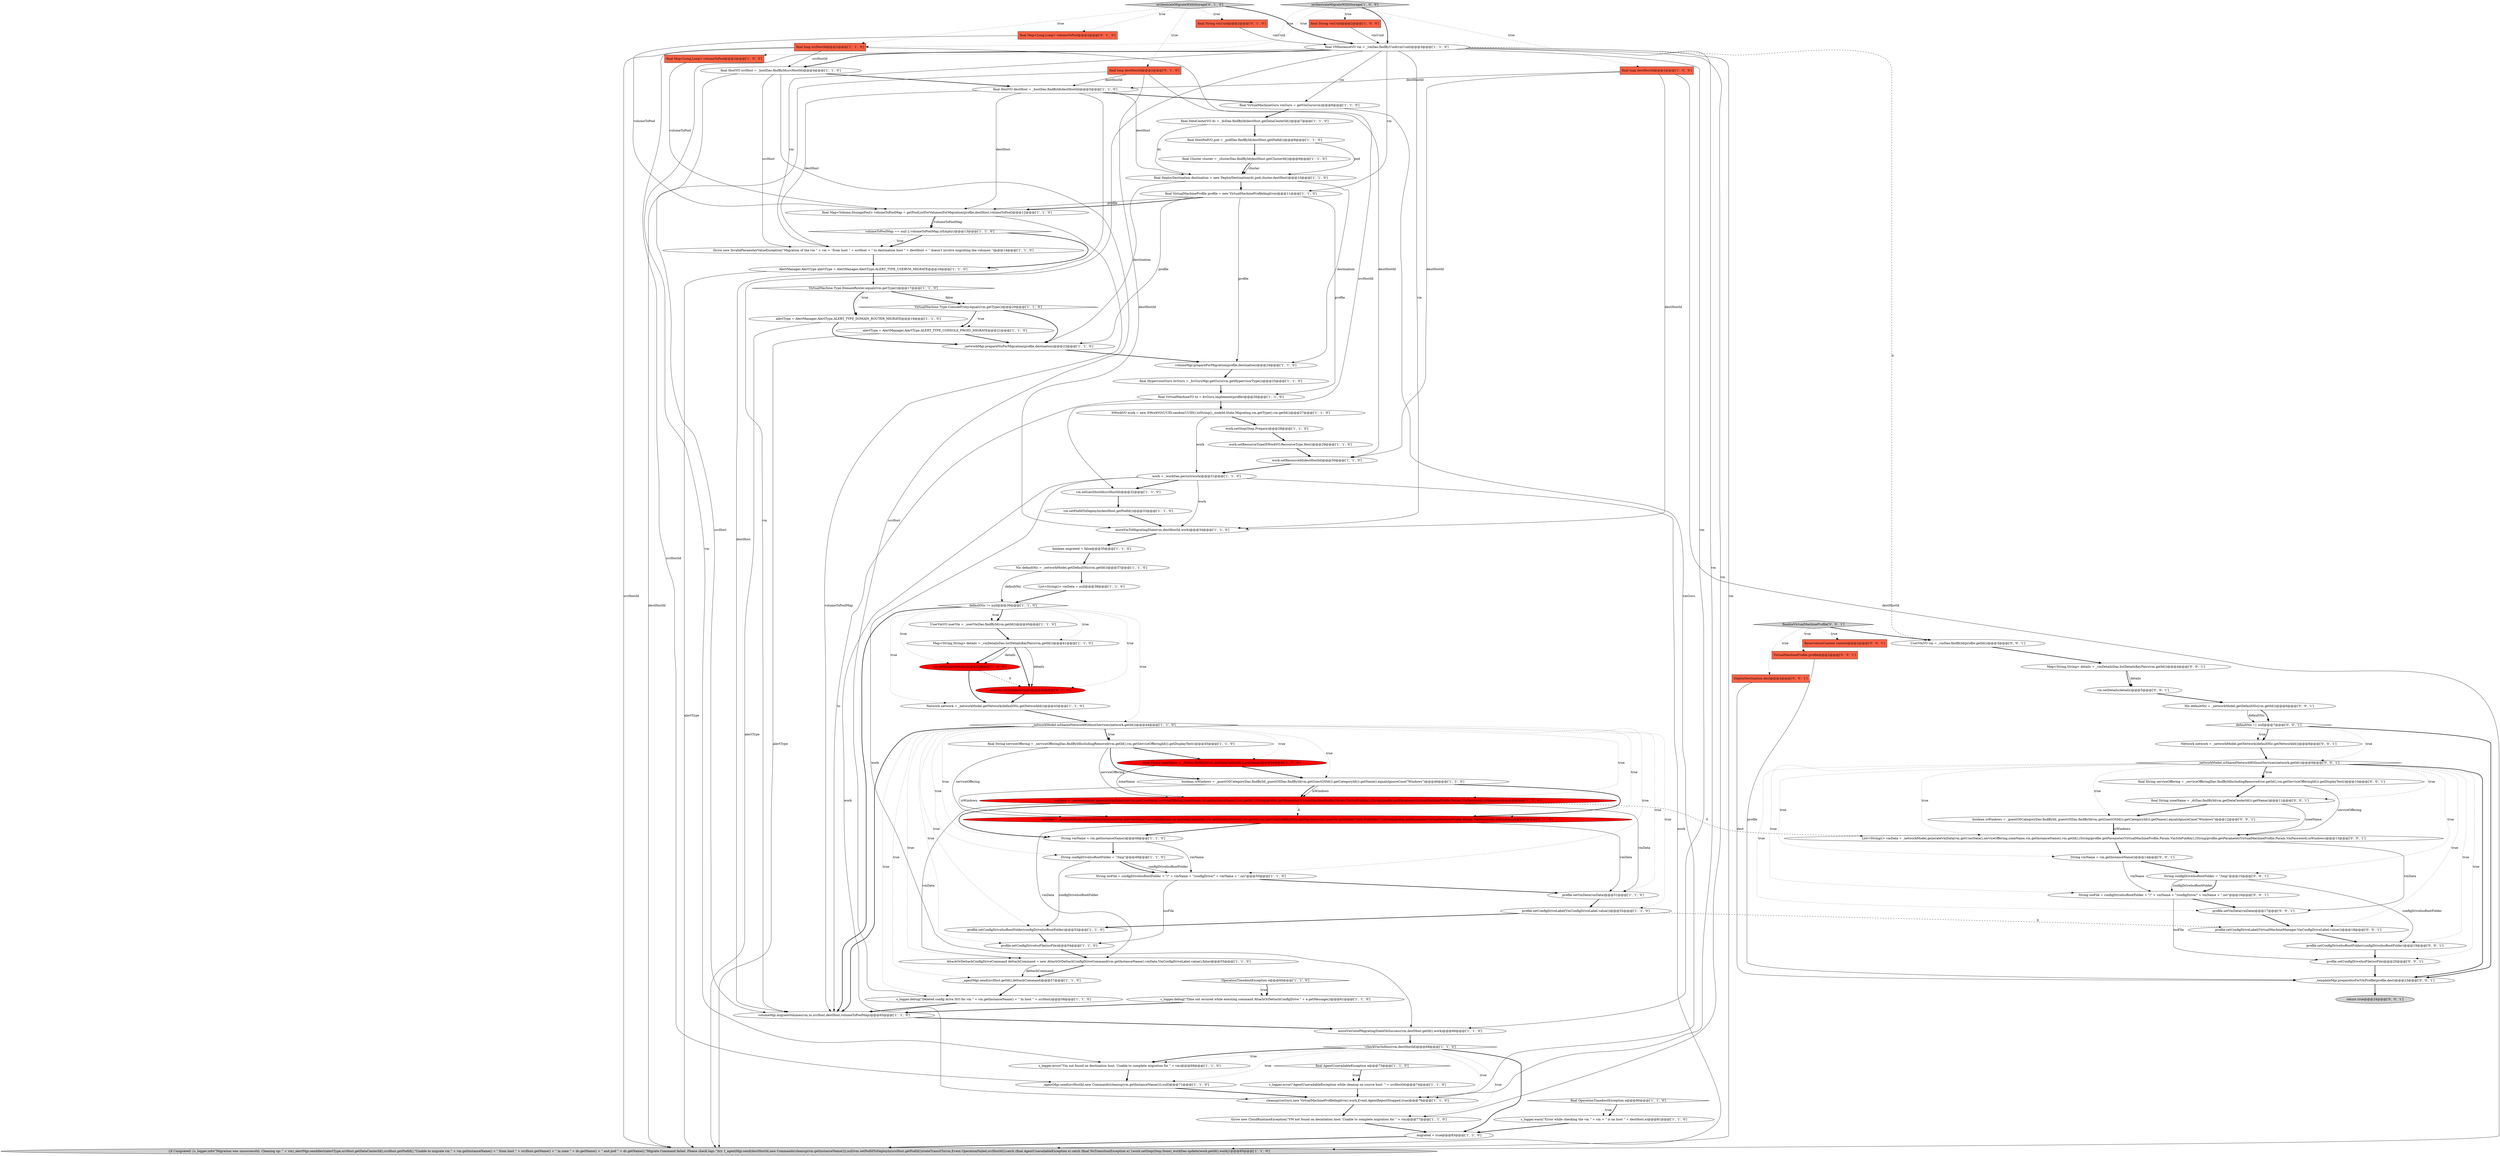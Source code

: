 digraph {
21 [style = filled, label = "s_logger.warn(\"Error while checking the vm \" + vm + \" is on host \" + destHost,e)@@@81@@@['1', '1', '0']", fillcolor = white, shape = ellipse image = "AAA0AAABBB1BBB"];
4 [style = filled, label = "final DeployDestination destination = new DeployDestination(dc,pod,cluster,destHost)@@@10@@@['1', '1', '0']", fillcolor = white, shape = ellipse image = "AAA0AAABBB1BBB"];
50 [style = filled, label = "UserVmVO userVm = _userVmDao.findById(vm.getId())@@@40@@@['1', '1', '0']", fillcolor = white, shape = ellipse image = "AAA0AAABBB1BBB"];
18 [style = filled, label = "profile.setConfigDriveIsoFile(isoFile)@@@54@@@['1', '1', '0']", fillcolor = white, shape = ellipse image = "AAA0AAABBB1BBB"];
86 [style = filled, label = "VirtualMachineProfile profile@@@2@@@['0', '0', '1']", fillcolor = tomato, shape = box image = "AAA0AAABBB3BBB"];
84 [style = filled, label = "Nic defaultNic = _networkModel.getDefaultNic(vm.getId())@@@6@@@['0', '0', '1']", fillcolor = white, shape = ellipse image = "AAA0AAABBB3BBB"];
88 [style = filled, label = "_networkModel.isSharedNetworkWithoutServices(network.getId())@@@9@@@['0', '0', '1']", fillcolor = white, shape = diamond image = "AAA0AAABBB3BBB"];
74 [style = filled, label = "final long destHostId@@@2@@@['0', '1', '0']", fillcolor = tomato, shape = box image = "AAA0AAABBB2BBB"];
71 [style = filled, label = "work.setResourceType(ItWorkVO.ResourceType.Host)@@@29@@@['1', '1', '0']", fillcolor = white, shape = ellipse image = "AAA0AAABBB1BBB"];
81 [style = filled, label = "vm.setDetails(details)@@@5@@@['0', '0', '1']", fillcolor = white, shape = ellipse image = "AAA0AAABBB3BBB"];
8 [style = filled, label = "final HostPodVO pod = _podDao.findById(destHost.getPodId())@@@8@@@['1', '1', '0']", fillcolor = white, shape = ellipse image = "AAA0AAABBB1BBB"];
42 [style = filled, label = "VirtualMachine.Type.ConsoleProxy.equals(vm.getType())@@@20@@@['1', '1', '0']", fillcolor = white, shape = diamond image = "AAA0AAABBB1BBB"];
23 [style = filled, label = "String isoFile = configDriveIsoRootFolder + \"/\" + vmName + \"/configDrive/\" + vmName + \".iso\"@@@50@@@['1', '1', '0']", fillcolor = white, shape = ellipse image = "AAA0AAABBB1BBB"];
63 [style = filled, label = "moveVmOutofMigratingStateOnSuccess(vm,destHost.getId(),work)@@@66@@@['1', '1', '0']", fillcolor = white, shape = ellipse image = "AAA0AAABBB1BBB"];
33 [style = filled, label = "throw new InvalidParameterValueException(\"Migration of the vm \" + vm + \"from host \" + srcHost + \" to destination host \" + destHost + \" doesn't involve migrating the volumes.\")@@@14@@@['1', '1', '0']", fillcolor = white, shape = ellipse image = "AAA0AAABBB1BBB"];
6 [style = filled, label = "s_logger.debug(\"Deleted config drive ISO for vm \" + vm.getInstanceName() + \" In host \" + srcHost)@@@58@@@['1', '1', '0']", fillcolor = white, shape = ellipse image = "AAA0AAABBB1BBB"];
9 [style = filled, label = "defaultNic != null@@@39@@@['1', '1', '0']", fillcolor = white, shape = diamond image = "AAA0AAABBB1BBB"];
43 [style = filled, label = "List<String((> vmData = null@@@38@@@['1', '1', '0']", fillcolor = white, shape = ellipse image = "AAA0AAABBB1BBB"];
40 [style = filled, label = "profile.setConfigDriveLabel(VmConfigDriveLabel.value())@@@52@@@['1', '1', '0']", fillcolor = white, shape = ellipse image = "AAA0AAABBB1BBB"];
51 [style = filled, label = "throw new CloudRuntimeException(\"VM not found on desintation host. Unable to complete migration for \" + vm)@@@77@@@['1', '1', '0']", fillcolor = white, shape = ellipse image = "AAA0AAABBB1BBB"];
90 [style = filled, label = "DeployDestination dest@@@2@@@['0', '0', '1']", fillcolor = tomato, shape = box image = "AAA0AAABBB3BBB"];
10 [style = filled, label = "final String vmUuid@@@2@@@['1', '0', '0']", fillcolor = tomato, shape = box image = "AAA0AAABBB1BBB"];
97 [style = filled, label = "Network network = _networkModel.getNetwork(defaultNic.getNetworkId())@@@8@@@['0', '0', '1']", fillcolor = white, shape = ellipse image = "AAA0AAABBB3BBB"];
58 [style = filled, label = "volumeMgr.prepareForMigration(profile,destination)@@@24@@@['1', '1', '0']", fillcolor = white, shape = ellipse image = "AAA0AAABBB1BBB"];
54 [style = filled, label = "final Cluster cluster = _clusterDao.findById(destHost.getClusterId())@@@9@@@['1', '1', '0']", fillcolor = white, shape = ellipse image = "AAA0AAABBB1BBB"];
35 [style = filled, label = "final AgentUnavailableException e@@@73@@@['1', '1', '0']", fillcolor = white, shape = diamond image = "AAA0AAABBB1BBB"];
75 [style = filled, label = "vmData = _networkModel.generateVmData(userVm.getUserData(),serviceOffering,vm.getDataCenterId(),vm.getInstanceName(),vm.getId(),vm.getUuid(),defaultNic.getMacAddress(),userVm.getDetail(\"SSH.PublicKey\"),(String)profile.getParameter(VirtualMachineProfile.Param.VmPassword),isWindows)@@@47@@@['0', '1', '0']", fillcolor = red, shape = ellipse image = "AAA1AAABBB2BBB"];
3 [style = filled, label = "final long destHostId@@@2@@@['1', '0', '0']", fillcolor = tomato, shape = box image = "AAA0AAABBB1BBB"];
2 [style = filled, label = "final String zoneName = _dcDao.findById(vm.getDataCenterId()).getName()@@@46@@@['1', '0', '0']", fillcolor = red, shape = ellipse image = "AAA1AAABBB1BBB"];
76 [style = filled, label = "orchestrateMigrateWithStorage['0', '1', '0']", fillcolor = lightgray, shape = diamond image = "AAA0AAABBB2BBB"];
46 [style = filled, label = "Network network = _networkModel.getNetwork(defaultNic.getNetworkId())@@@43@@@['1', '1', '0']", fillcolor = white, shape = ellipse image = "AAA0AAABBB1BBB"];
19 [style = filled, label = "vmData = _networkModel.generateVmData(userVm.getUserData(),serviceOffering,zoneName,vm.getInstanceName(),vm.getId(),(String)profile.getParameter(VirtualMachineProfile.Param.VmSshPubKey),(String)profile.getParameter(VirtualMachineProfile.Param.VmPassword),isWindows)@@@48@@@['1', '0', '0']", fillcolor = red, shape = ellipse image = "AAA1AAABBB1BBB"];
64 [style = filled, label = "work = _workDao.persist(work)@@@31@@@['1', '1', '0']", fillcolor = white, shape = ellipse image = "AAA0AAABBB1BBB"];
59 [style = filled, label = "alertType = AlertManager.AlertType.ALERT_TYPE_CONSOLE_PROXY_MIGRATE@@@21@@@['1', '1', '0']", fillcolor = white, shape = ellipse image = "AAA0AAABBB1BBB"];
11 [style = filled, label = "final DataCenterVO dc = _dcDao.findById(destHost.getDataCenterId())@@@7@@@['1', '1', '0']", fillcolor = white, shape = ellipse image = "AAA0AAABBB1BBB"];
79 [style = filled, label = "defaultNic != null@@@7@@@['0', '0', '1']", fillcolor = white, shape = diamond image = "AAA0AAABBB3BBB"];
92 [style = filled, label = "String isoFile = configDriveIsoRootFolder + \"/\" + vmName + \"/configDrive/\" + vmName + \".iso\"@@@16@@@['0', '0', '1']", fillcolor = white, shape = ellipse image = "AAA0AAABBB3BBB"];
52 [style = filled, label = "_networkMgr.prepareNicForMigration(profile,destination)@@@23@@@['1', '1', '0']", fillcolor = white, shape = ellipse image = "AAA0AAABBB1BBB"];
55 [style = filled, label = "boolean isWindows = _guestOSCategoryDao.findById(_guestOSDao.findById(vm.getGuestOSId()).getCategoryId()).getName().equalsIgnoreCase(\"Windows\")@@@46@@@['1', '1', '0']", fillcolor = white, shape = ellipse image = "AAA0AAABBB1BBB"];
72 [style = filled, label = "final Map<Long,Long> volumeToPool@@@2@@@['0', '1', '0']", fillcolor = tomato, shape = box image = "AAA0AAABBB2BBB"];
93 [style = filled, label = "profile.setConfigDriveIsoRootFolder(configDriveIsoRootFolder)@@@19@@@['0', '0', '1']", fillcolor = white, shape = ellipse image = "AAA0AAABBB3BBB"];
15 [style = filled, label = "final Map<Volume,StoragePool> volumeToPoolMap = getPoolListForVolumesForMigration(profile,destHost,volumeToPool)@@@12@@@['1', '1', '0']", fillcolor = white, shape = ellipse image = "AAA0AAABBB1BBB"];
25 [style = filled, label = "migrated = true@@@83@@@['1', '1', '0']", fillcolor = white, shape = ellipse image = "AAA0AAABBB1BBB"];
57 [style = filled, label = "orchestrateMigrateWithStorage['1', '0', '0']", fillcolor = lightgray, shape = diamond image = "AAA0AAABBB1BBB"];
7 [style = filled, label = "final Map<Long,Long> volumeToPool@@@2@@@['1', '0', '0']", fillcolor = tomato, shape = box image = "AAA0AAABBB1BBB"];
39 [style = filled, label = "String configDriveIsoRootFolder = \"/tmp\"@@@49@@@['1', '1', '0']", fillcolor = white, shape = ellipse image = "AAA0AAABBB1BBB"];
36 [style = filled, label = "s_logger.error(\"AgentUnavailableException while cleanup on source host: \" + srcHostId)@@@74@@@['1', '1', '0']", fillcolor = white, shape = ellipse image = "AAA0AAABBB1BBB"];
41 [style = filled, label = "volumeToPoolMap == null || volumeToPoolMap.isEmpty()@@@13@@@['1', '1', '0']", fillcolor = white, shape = diamond image = "AAA0AAABBB1BBB"];
95 [style = filled, label = "return true@@@24@@@['0', '0', '1']", fillcolor = lightgray, shape = ellipse image = "AAA0AAABBB3BBB"];
56 [style = filled, label = "profile.setConfigDriveIsoRootFolder(configDriveIsoRootFolder)@@@53@@@['1', '1', '0']", fillcolor = white, shape = ellipse image = "AAA0AAABBB1BBB"];
37 [style = filled, label = "ItWorkVO work = new ItWorkVO(UUID.randomUUID().toString(),_nodeId,State.Migrating,vm.getType(),vm.getId())@@@27@@@['1', '1', '0']", fillcolor = white, shape = ellipse image = "AAA0AAABBB1BBB"];
87 [style = filled, label = "ReservationContext context@@@2@@@['0', '0', '1']", fillcolor = tomato, shape = box image = "AAA0AAABBB3BBB"];
13 [style = filled, label = "final String serviceOffering = _serviceOfferingDao.findByIdIncludingRemoved(vm.getId(),vm.getServiceOfferingId()).getDisplayText()@@@45@@@['1', '1', '0']", fillcolor = white, shape = ellipse image = "AAA0AAABBB1BBB"];
16 [style = filled, label = "final VirtualMachineGuru vmGuru = getVmGuru(vm)@@@6@@@['1', '1', '0']", fillcolor = white, shape = ellipse image = "AAA0AAABBB1BBB"];
44 [style = filled, label = "s_logger.debug(\"TIme out occured while exeuting command AttachOrDettachConfigDrive \" + e.getMessage())@@@61@@@['1', '1', '0']", fillcolor = white, shape = ellipse image = "AAA0AAABBB1BBB"];
65 [style = filled, label = "moveVmToMigratingState(vm,destHostId,work)@@@34@@@['1', '1', '0']", fillcolor = white, shape = ellipse image = "AAA0AAABBB1BBB"];
91 [style = filled, label = "boolean isWindows = _guestOSCategoryDao.findById(_guestOSDao.findById(vm.getGuestOSId()).getCategoryId()).getName().equalsIgnoreCase(\"Windows\")@@@12@@@['0', '0', '1']", fillcolor = white, shape = ellipse image = "AAA0AAABBB3BBB"];
28 [style = filled, label = "VirtualMachine.Type.DomainRouter.equals(vm.getType())@@@17@@@['1', '1', '0']", fillcolor = white, shape = diamond image = "AAA0AAABBB1BBB"];
38 [style = filled, label = "work.setResourceId(destHostId)@@@30@@@['1', '1', '0']", fillcolor = white, shape = ellipse image = "AAA0AAABBB1BBB"];
48 [style = filled, label = "final HypervisorGuru hvGuru = _hvGuruMgr.getGuru(vm.getHypervisorType())@@@25@@@['1', '1', '0']", fillcolor = white, shape = ellipse image = "AAA0AAABBB1BBB"];
101 [style = filled, label = "final String zoneName = _dcDao.findById(vm.getDataCenterId()).getName()@@@11@@@['0', '0', '1']", fillcolor = white, shape = ellipse image = "AAA0AAABBB3BBB"];
5 [style = filled, label = "work.setStep(Step.Prepare)@@@28@@@['1', '1', '0']", fillcolor = white, shape = ellipse image = "AAA0AAABBB1BBB"];
32 [style = filled, label = "final VirtualMachineProfile profile = new VirtualMachineProfileImpl(vm)@@@11@@@['1', '1', '0']", fillcolor = white, shape = ellipse image = "AAA0AAABBB1BBB"];
24 [style = filled, label = "_agentMgr.send(srcHostId,new Commands(cleanup(vm.getInstanceName())),null)@@@71@@@['1', '1', '0']", fillcolor = white, shape = ellipse image = "AAA0AAABBB1BBB"];
34 [style = filled, label = "vm.setPodIdToDeployIn(destHost.getPodId())@@@33@@@['1', '1', '0']", fillcolor = white, shape = ellipse image = "AAA0AAABBB1BBB"];
1 [style = filled, label = "{if (!migrated) {s_logger.info(\"Migration was unsuccessful. Cleaning up: \" + vm)_alertMgr.sendAlert(alertType,srcHost.getDataCenterId(),srcHost.getPodId(),\"Unable to migrate vm \" + vm.getInstanceName() + \" from host \" + srcHost.getName() + \" in zone \" + dc.getName() + \" and pod \" + dc.getName(),\"Migrate Command failed. Please check logs.\")try {_agentMgr.send(destHostId,new Commands(cleanup(vm.getInstanceName())),null)vm.setPodIdToDeployIn(srcHost.getPodId())stateTransitTo(vm,Event.OperationFailed,srcHostId)}catch (final AgentUnavailableException e) catch (final NoTransitionException e) }work.setStep(Step.Done)_workDao.update(work.getId(),work)}@@@85@@@['1', '1', '0']", fillcolor = lightgray, shape = ellipse image = "AAA0AAABBB1BBB"];
17 [style = filled, label = "final VirtualMachineTO to = hvGuru.implement(profile)@@@26@@@['1', '1', '0']", fillcolor = white, shape = ellipse image = "AAA0AAABBB1BBB"];
26 [style = filled, label = "profile.setVmData(vmData)@@@51@@@['1', '1', '0']", fillcolor = white, shape = ellipse image = "AAA0AAABBB1BBB"];
12 [style = filled, label = "final VMInstanceVO vm = _vmDao.findByUuid(vmUuid)@@@3@@@['1', '1', '0']", fillcolor = white, shape = ellipse image = "AAA0AAABBB1BBB"];
78 [style = filled, label = "_templateMgr.prepareIsoForVmProfile(profile,dest)@@@23@@@['0', '0', '1']", fillcolor = white, shape = ellipse image = "AAA0AAABBB3BBB"];
53 [style = filled, label = "volumeMgr.migrateVolumes(vm,to,srcHost,destHost,volumeToPoolMap)@@@65@@@['1', '1', '0']", fillcolor = white, shape = ellipse image = "AAA0AAABBB1BBB"];
29 [style = filled, label = "Nic defaultNic = _networkModel.getDefaultNic(vm.getId())@@@37@@@['1', '1', '0']", fillcolor = white, shape = ellipse image = "AAA0AAABBB1BBB"];
0 [style = filled, label = "vm.setLastHostId(srcHostId)@@@32@@@['1', '1', '0']", fillcolor = white, shape = ellipse image = "AAA0AAABBB1BBB"];
30 [style = filled, label = "final HostVO srcHost = _hostDao.findById(srcHostId)@@@4@@@['1', '1', '0']", fillcolor = white, shape = ellipse image = "AAA0AAABBB1BBB"];
77 [style = filled, label = "userVm.setDetails(details)@@@42@@@['0', '1', '0']", fillcolor = red, shape = ellipse image = "AAA1AAABBB2BBB"];
99 [style = filled, label = "Map<String,String> details = _vmDetailsDao.listDetailsKeyPairs(vm.getId())@@@4@@@['0', '0', '1']", fillcolor = white, shape = ellipse image = "AAA0AAABBB3BBB"];
31 [style = filled, label = "boolean migrated = false@@@35@@@['1', '1', '0']", fillcolor = white, shape = ellipse image = "AAA0AAABBB1BBB"];
45 [style = filled, label = "!checkVmOnHost(vm,destHostId)@@@68@@@['1', '1', '0']", fillcolor = white, shape = diamond image = "AAA0AAABBB1BBB"];
20 [style = filled, label = "_networkModel.isSharedNetworkWithoutServices(network.getId())@@@44@@@['1', '1', '0']", fillcolor = white, shape = diamond image = "AAA0AAABBB1BBB"];
61 [style = filled, label = "final HostVO destHost = _hostDao.findById(destHostId)@@@5@@@['1', '1', '0']", fillcolor = white, shape = ellipse image = "AAA0AAABBB1BBB"];
60 [style = filled, label = "final OperationTimedoutException e@@@80@@@['1', '1', '0']", fillcolor = white, shape = diamond image = "AAA0AAABBB1BBB"];
89 [style = filled, label = "String configDriveIsoRootFolder = \"/tmp\"@@@15@@@['0', '0', '1']", fillcolor = white, shape = ellipse image = "AAA0AAABBB3BBB"];
85 [style = filled, label = "profile.setConfigDriveLabel(VirtualMachineManager.VmConfigDriveLabel.value())@@@18@@@['0', '0', '1']", fillcolor = white, shape = ellipse image = "AAA0AAABBB3BBB"];
100 [style = filled, label = "String vmName = vm.getInstanceName()@@@14@@@['0', '0', '1']", fillcolor = white, shape = ellipse image = "AAA0AAABBB3BBB"];
67 [style = filled, label = "String vmName = vm.getInstanceName()@@@48@@@['1', '1', '0']", fillcolor = white, shape = ellipse image = "AAA0AAABBB1BBB"];
82 [style = filled, label = "final String serviceOffering = _serviceOfferingDao.findByIdIncludingRemoved(vm.getId(),vm.getServiceOfferingId()).getDisplayText()@@@10@@@['0', '0', '1']", fillcolor = white, shape = ellipse image = "AAA0AAABBB3BBB"];
73 [style = filled, label = "final String vmUuid@@@2@@@['0', '1', '0']", fillcolor = tomato, shape = box image = "AAA0AAABBB2BBB"];
27 [style = filled, label = "alertType = AlertManager.AlertType.ALERT_TYPE_DOMAIN_ROUTER_MIGRATE@@@18@@@['1', '1', '0']", fillcolor = white, shape = ellipse image = "AAA0AAABBB1BBB"];
62 [style = filled, label = "OperationTimedoutException e@@@60@@@['1', '1', '0']", fillcolor = white, shape = diamond image = "AAA0AAABBB1BBB"];
80 [style = filled, label = "finalizeVirtualMachineProfile['0', '0', '1']", fillcolor = lightgray, shape = diamond image = "AAA0AAABBB3BBB"];
96 [style = filled, label = "profile.setConfigDriveIsoFile(isoFile)@@@20@@@['0', '0', '1']", fillcolor = white, shape = ellipse image = "AAA0AAABBB3BBB"];
68 [style = filled, label = "s_logger.error(\"Vm not found on destination host. Unable to complete migration for \" + vm)@@@69@@@['1', '1', '0']", fillcolor = white, shape = ellipse image = "AAA0AAABBB1BBB"];
94 [style = filled, label = "List<String((> vmData = _networkModel.generateVmData(vm.getUserData(),serviceOffering,zoneName,vm.getInstanceName(),vm.getId(),(String)profile.getParameter(VirtualMachineProfile.Param.VmSshPubKey),(String)profile.getParameter(VirtualMachineProfile.Param.VmPassword),isWindows)@@@13@@@['0', '0', '1']", fillcolor = white, shape = ellipse image = "AAA0AAABBB3BBB"];
22 [style = filled, label = "cleanup(vmGuru,new VirtualMachineProfileImpl(vm),work,Event.AgentReportStopped,true)@@@76@@@['1', '1', '0']", fillcolor = white, shape = ellipse image = "AAA0AAABBB1BBB"];
14 [style = filled, label = "final long srcHostId@@@2@@@['1', '1', '0']", fillcolor = tomato, shape = box image = "AAA0AAABBB1BBB"];
66 [style = filled, label = "vm.setDetails(details)@@@42@@@['1', '0', '0']", fillcolor = red, shape = ellipse image = "AAA1AAABBB1BBB"];
70 [style = filled, label = "Map<String,String> details = _vmDetailsDao.listDetailsKeyPairs(vm.getId())@@@41@@@['1', '1', '0']", fillcolor = white, shape = ellipse image = "AAA0AAABBB1BBB"];
47 [style = filled, label = "AttachOrDettachConfigDriveCommand dettachCommand = new AttachOrDettachConfigDriveCommand(vm.getInstanceName(),vmData,VmConfigDriveLabel.value(),false)@@@55@@@['1', '1', '0']", fillcolor = white, shape = ellipse image = "AAA0AAABBB1BBB"];
49 [style = filled, label = "_agentMgr.send(srcHost.getId(),dettachCommand)@@@57@@@['1', '1', '0']", fillcolor = white, shape = ellipse image = "AAA0AAABBB1BBB"];
69 [style = filled, label = "AlertManager.AlertType alertType = AlertManager.AlertType.ALERT_TYPE_USERVM_MIGRATE@@@16@@@['1', '1', '0']", fillcolor = white, shape = ellipse image = "AAA0AAABBB1BBB"];
83 [style = filled, label = "UserVmVO vm = _vmDao.findById(profile.getId())@@@3@@@['0', '0', '1']", fillcolor = white, shape = ellipse image = "AAA0AAABBB3BBB"];
98 [style = filled, label = "profile.setVmData(vmData)@@@17@@@['0', '0', '1']", fillcolor = white, shape = ellipse image = "AAA0AAABBB3BBB"];
38->64 [style = bold, label=""];
9->50 [style = bold, label=""];
9->53 [style = bold, label=""];
74->65 [style = solid, label="destHostId"];
67->39 [style = bold, label=""];
70->66 [style = bold, label=""];
25->1 [style = bold, label=""];
88->92 [style = dotted, label="true"];
84->79 [style = bold, label=""];
88->100 [style = dotted, label="true"];
2->19 [style = solid, label="zoneName"];
13->55 [style = bold, label=""];
68->24 [style = bold, label=""];
99->81 [style = solid, label="details"];
91->94 [style = solid, label="isWindows"];
40->85 [style = dashed, label="0"];
88->89 [style = dotted, label="true"];
53->63 [style = bold, label=""];
9->70 [style = dotted, label="true"];
100->92 [style = solid, label="vmName"];
14->24 [style = solid, label="srcHostId"];
45->68 [style = dotted, label="true"];
26->40 [style = bold, label=""];
88->85 [style = dotted, label="true"];
55->75 [style = solid, label="isWindows"];
14->0 [style = solid, label="srcHostId"];
71->38 [style = bold, label=""];
3->65 [style = solid, label="destHostId"];
44->53 [style = bold, label=""];
20->40 [style = dotted, label="true"];
79->97 [style = dotted, label="true"];
89->92 [style = bold, label=""];
73->12 [style = solid, label="vmUuid"];
92->96 [style = solid, label="isoFile"];
47->49 [style = bold, label=""];
37->5 [style = bold, label=""];
20->56 [style = dotted, label="true"];
45->22 [style = dotted, label="true"];
32->58 [style = solid, label="profile"];
89->93 [style = solid, label="configDriveIsoRootFolder"];
45->25 [style = bold, label=""];
75->26 [style = solid, label="vmData"];
45->68 [style = bold, label=""];
39->23 [style = bold, label=""];
80->90 [style = dotted, label="true"];
20->49 [style = dotted, label="true"];
80->83 [style = bold, label=""];
15->41 [style = bold, label=""];
29->43 [style = bold, label=""];
30->33 [style = solid, label="srcHost"];
74->38 [style = solid, label="destHostId"];
20->18 [style = dotted, label="true"];
19->75 [style = dashed, label="0"];
20->13 [style = dotted, label="true"];
41->33 [style = dotted, label="true"];
55->19 [style = solid, label="isWindows"];
28->42 [style = bold, label=""];
100->89 [style = bold, label=""];
28->27 [style = dotted, label="true"];
76->14 [style = dotted, label="true"];
12->68 [style = solid, label="vm"];
12->1 [style = solid, label="vm"];
39->23 [style = solid, label="configDriveIsoRootFolder"];
4->52 [style = solid, label="destination"];
92->98 [style = bold, label=""];
64->0 [style = bold, label=""];
80->86 [style = dotted, label="true"];
66->46 [style = bold, label=""];
12->22 [style = solid, label="vm"];
93->96 [style = bold, label=""];
20->67 [style = dotted, label="true"];
90->78 [style = solid, label="dest"];
57->7 [style = dotted, label="true"];
82->94 [style = solid, label="serviceOffering"];
60->21 [style = bold, label=""];
57->3 [style = dotted, label="true"];
50->70 [style = bold, label=""];
20->26 [style = dotted, label="true"];
32->17 [style = solid, label="profile"];
14->1 [style = solid, label="srcHostId"];
13->19 [style = solid, label="serviceOffering"];
70->77 [style = solid, label="details"];
31->29 [style = bold, label=""];
19->26 [style = solid, label="vmData"];
30->53 [style = solid, label="srcHost"];
12->33 [style = solid, label="vm"];
21->25 [style = bold, label=""];
79->88 [style = dotted, label="true"];
48->17 [style = bold, label=""];
17->37 [style = bold, label=""];
20->47 [style = dotted, label="true"];
23->18 [style = solid, label="isoFile"];
61->15 [style = solid, label="destHost"];
74->1 [style = solid, label="destHostId"];
97->88 [style = bold, label=""];
52->58 [style = bold, label=""];
0->34 [style = bold, label=""];
6->53 [style = bold, label=""];
8->4 [style = solid, label="pod"];
69->1 [style = solid, label="alertType"];
85->93 [style = bold, label=""];
88->82 [style = dotted, label="true"];
54->4 [style = solid, label="cluster"];
4->58 [style = solid, label="destination"];
61->4 [style = solid, label="destHost"];
57->12 [style = bold, label=""];
79->97 [style = bold, label=""];
99->81 [style = bold, label=""];
14->30 [style = solid, label="srcHostId"];
55->75 [style = bold, label=""];
62->44 [style = dotted, label="true"];
80->87 [style = dotted, label="true"];
59->1 [style = solid, label="alertType"];
11->8 [style = bold, label=""];
51->25 [style = bold, label=""];
46->20 [style = bold, label=""];
11->4 [style = solid, label="dc"];
56->18 [style = bold, label=""];
66->77 [style = dashed, label="0"];
70->66 [style = solid, label="details"];
45->24 [style = dotted, label="true"];
76->12 [style = bold, label=""];
98->85 [style = bold, label=""];
12->32 [style = solid, label="vm"];
55->19 [style = bold, label=""];
20->6 [style = dotted, label="true"];
2->55 [style = bold, label=""];
32->15 [style = solid, label="profile"];
63->45 [style = bold, label=""];
32->52 [style = solid, label="profile"];
3->1 [style = solid, label="destHostId"];
88->96 [style = dotted, label="true"];
19->67 [style = bold, label=""];
13->75 [style = solid, label="serviceOffering"];
42->59 [style = dotted, label="true"];
20->13 [style = bold, label=""];
67->23 [style = solid, label="vmName"];
15->53 [style = solid, label="volumeToPoolMap"];
40->56 [style = bold, label=""];
18->47 [style = bold, label=""];
65->31 [style = bold, label=""];
101->91 [style = bold, label=""];
89->92 [style = solid, label="configDriveIsoRootFolder"];
42->52 [style = bold, label=""];
76->73 [style = dotted, label="true"];
76->74 [style = dotted, label="true"];
12->53 [style = solid, label="vm"];
94->98 [style = solid, label="vmData"];
94->100 [style = bold, label=""];
84->79 [style = solid, label="defaultNic"];
10->12 [style = solid, label="vmUuid"];
64->65 [style = solid, label="work"];
16->22 [style = solid, label="vmGuru"];
3->38 [style = solid, label="destHostId"];
75->47 [style = solid, label="vmData"];
62->44 [style = bold, label=""];
82->101 [style = bold, label=""];
20->39 [style = dotted, label="true"];
17->53 [style = solid, label="to"];
43->9 [style = bold, label=""];
61->33 [style = solid, label="destHost"];
34->65 [style = bold, label=""];
20->55 [style = dotted, label="true"];
27->52 [style = bold, label=""];
12->63 [style = solid, label="vm"];
69->28 [style = bold, label=""];
64->63 [style = solid, label="work"];
88->98 [style = dotted, label="true"];
22->51 [style = bold, label=""];
72->15 [style = solid, label="volumeToPool"];
58->48 [style = bold, label=""];
39->56 [style = solid, label="configDriveIsoRootFolder"];
45->51 [style = dotted, label="true"];
76->72 [style = dotted, label="true"];
9->46 [style = dotted, label="true"];
9->20 [style = dotted, label="true"];
20->23 [style = dotted, label="true"];
33->69 [style = bold, label=""];
20->19 [style = dotted, label="true"];
41->33 [style = bold, label=""];
15->41 [style = solid, label="volumeToPoolMap"];
8->54 [style = bold, label=""];
41->69 [style = bold, label=""];
42->59 [style = bold, label=""];
101->94 [style = solid, label="zoneName"];
49->6 [style = bold, label=""];
75->67 [style = bold, label=""];
81->84 [style = bold, label=""];
47->49 [style = solid, label="dettachCommand"];
7->15 [style = solid, label="volumeToPool"];
13->2 [style = bold, label=""];
88->78 [style = bold, label=""];
5->71 [style = bold, label=""];
28->42 [style = dotted, label="false"];
64->22 [style = solid, label="work"];
78->95 [style = bold, label=""];
27->1 [style = solid, label="alertType"];
64->1 [style = solid, label="work"];
61->16 [style = bold, label=""];
12->51 [style = solid, label="vm"];
16->11 [style = bold, label=""];
83->99 [style = bold, label=""];
30->61 [style = bold, label=""];
88->91 [style = dotted, label="true"];
86->78 [style = solid, label="profile"];
35->36 [style = dotted, label="true"];
57->14 [style = dotted, label="true"];
61->53 [style = solid, label="destHost"];
60->21 [style = dotted, label="true"];
59->52 [style = bold, label=""];
23->26 [style = bold, label=""];
96->78 [style = bold, label=""];
70->77 [style = bold, label=""];
37->64 [style = solid, label="work"];
19->94 [style = dashed, label="0"];
12->30 [style = bold, label=""];
20->53 [style = bold, label=""];
54->4 [style = bold, label=""];
24->22 [style = bold, label=""];
30->6 [style = solid, label="srcHost"];
77->46 [style = bold, label=""];
3->61 [style = solid, label="destHostId"];
74->61 [style = solid, label="destHostId"];
29->9 [style = solid, label="defaultNic"];
9->50 [style = dotted, label="true"];
88->94 [style = dotted, label="true"];
12->83 [style = dashed, label="0"];
79->78 [style = bold, label=""];
12->16 [style = solid, label="vm"];
57->10 [style = dotted, label="true"];
9->77 [style = dotted, label="true"];
20->75 [style = dotted, label="true"];
32->15 [style = bold, label=""];
12->65 [style = solid, label="vm"];
20->2 [style = dotted, label="true"];
28->27 [style = bold, label=""];
35->36 [style = bold, label=""];
88->82 [style = bold, label=""];
9->66 [style = dotted, label="true"];
88->93 [style = dotted, label="true"];
4->32 [style = bold, label=""];
91->94 [style = bold, label=""];
19->47 [style = solid, label="vmData"];
88->101 [style = dotted, label="true"];
36->22 [style = bold, label=""];
}
